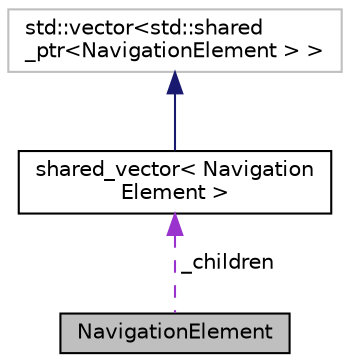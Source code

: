 digraph "NavigationElement"
{
  edge [fontname="Helvetica",fontsize="10",labelfontname="Helvetica",labelfontsize="10"];
  node [fontname="Helvetica",fontsize="10",shape=record];
  Node1 [label="NavigationElement",height=0.2,width=0.4,color="black", fillcolor="grey75", style="filled" fontcolor="black"];
  Node2 -> Node1 [dir="back",color="darkorchid3",fontsize="10",style="dashed",label=" _children" ,fontname="Helvetica"];
  Node2 [label="shared_vector\< Navigation\lElement \>",height=0.2,width=0.4,color="black", fillcolor="white", style="filled",URL="$classshared__vector.xhtml"];
  Node3 -> Node2 [dir="back",color="midnightblue",fontsize="10",style="solid",fontname="Helvetica"];
  Node3 [label="std::vector\<std::shared\l_ptr\<NavigationElement \> \>",height=0.2,width=0.4,color="grey75", fillcolor="white", style="filled"];
}
